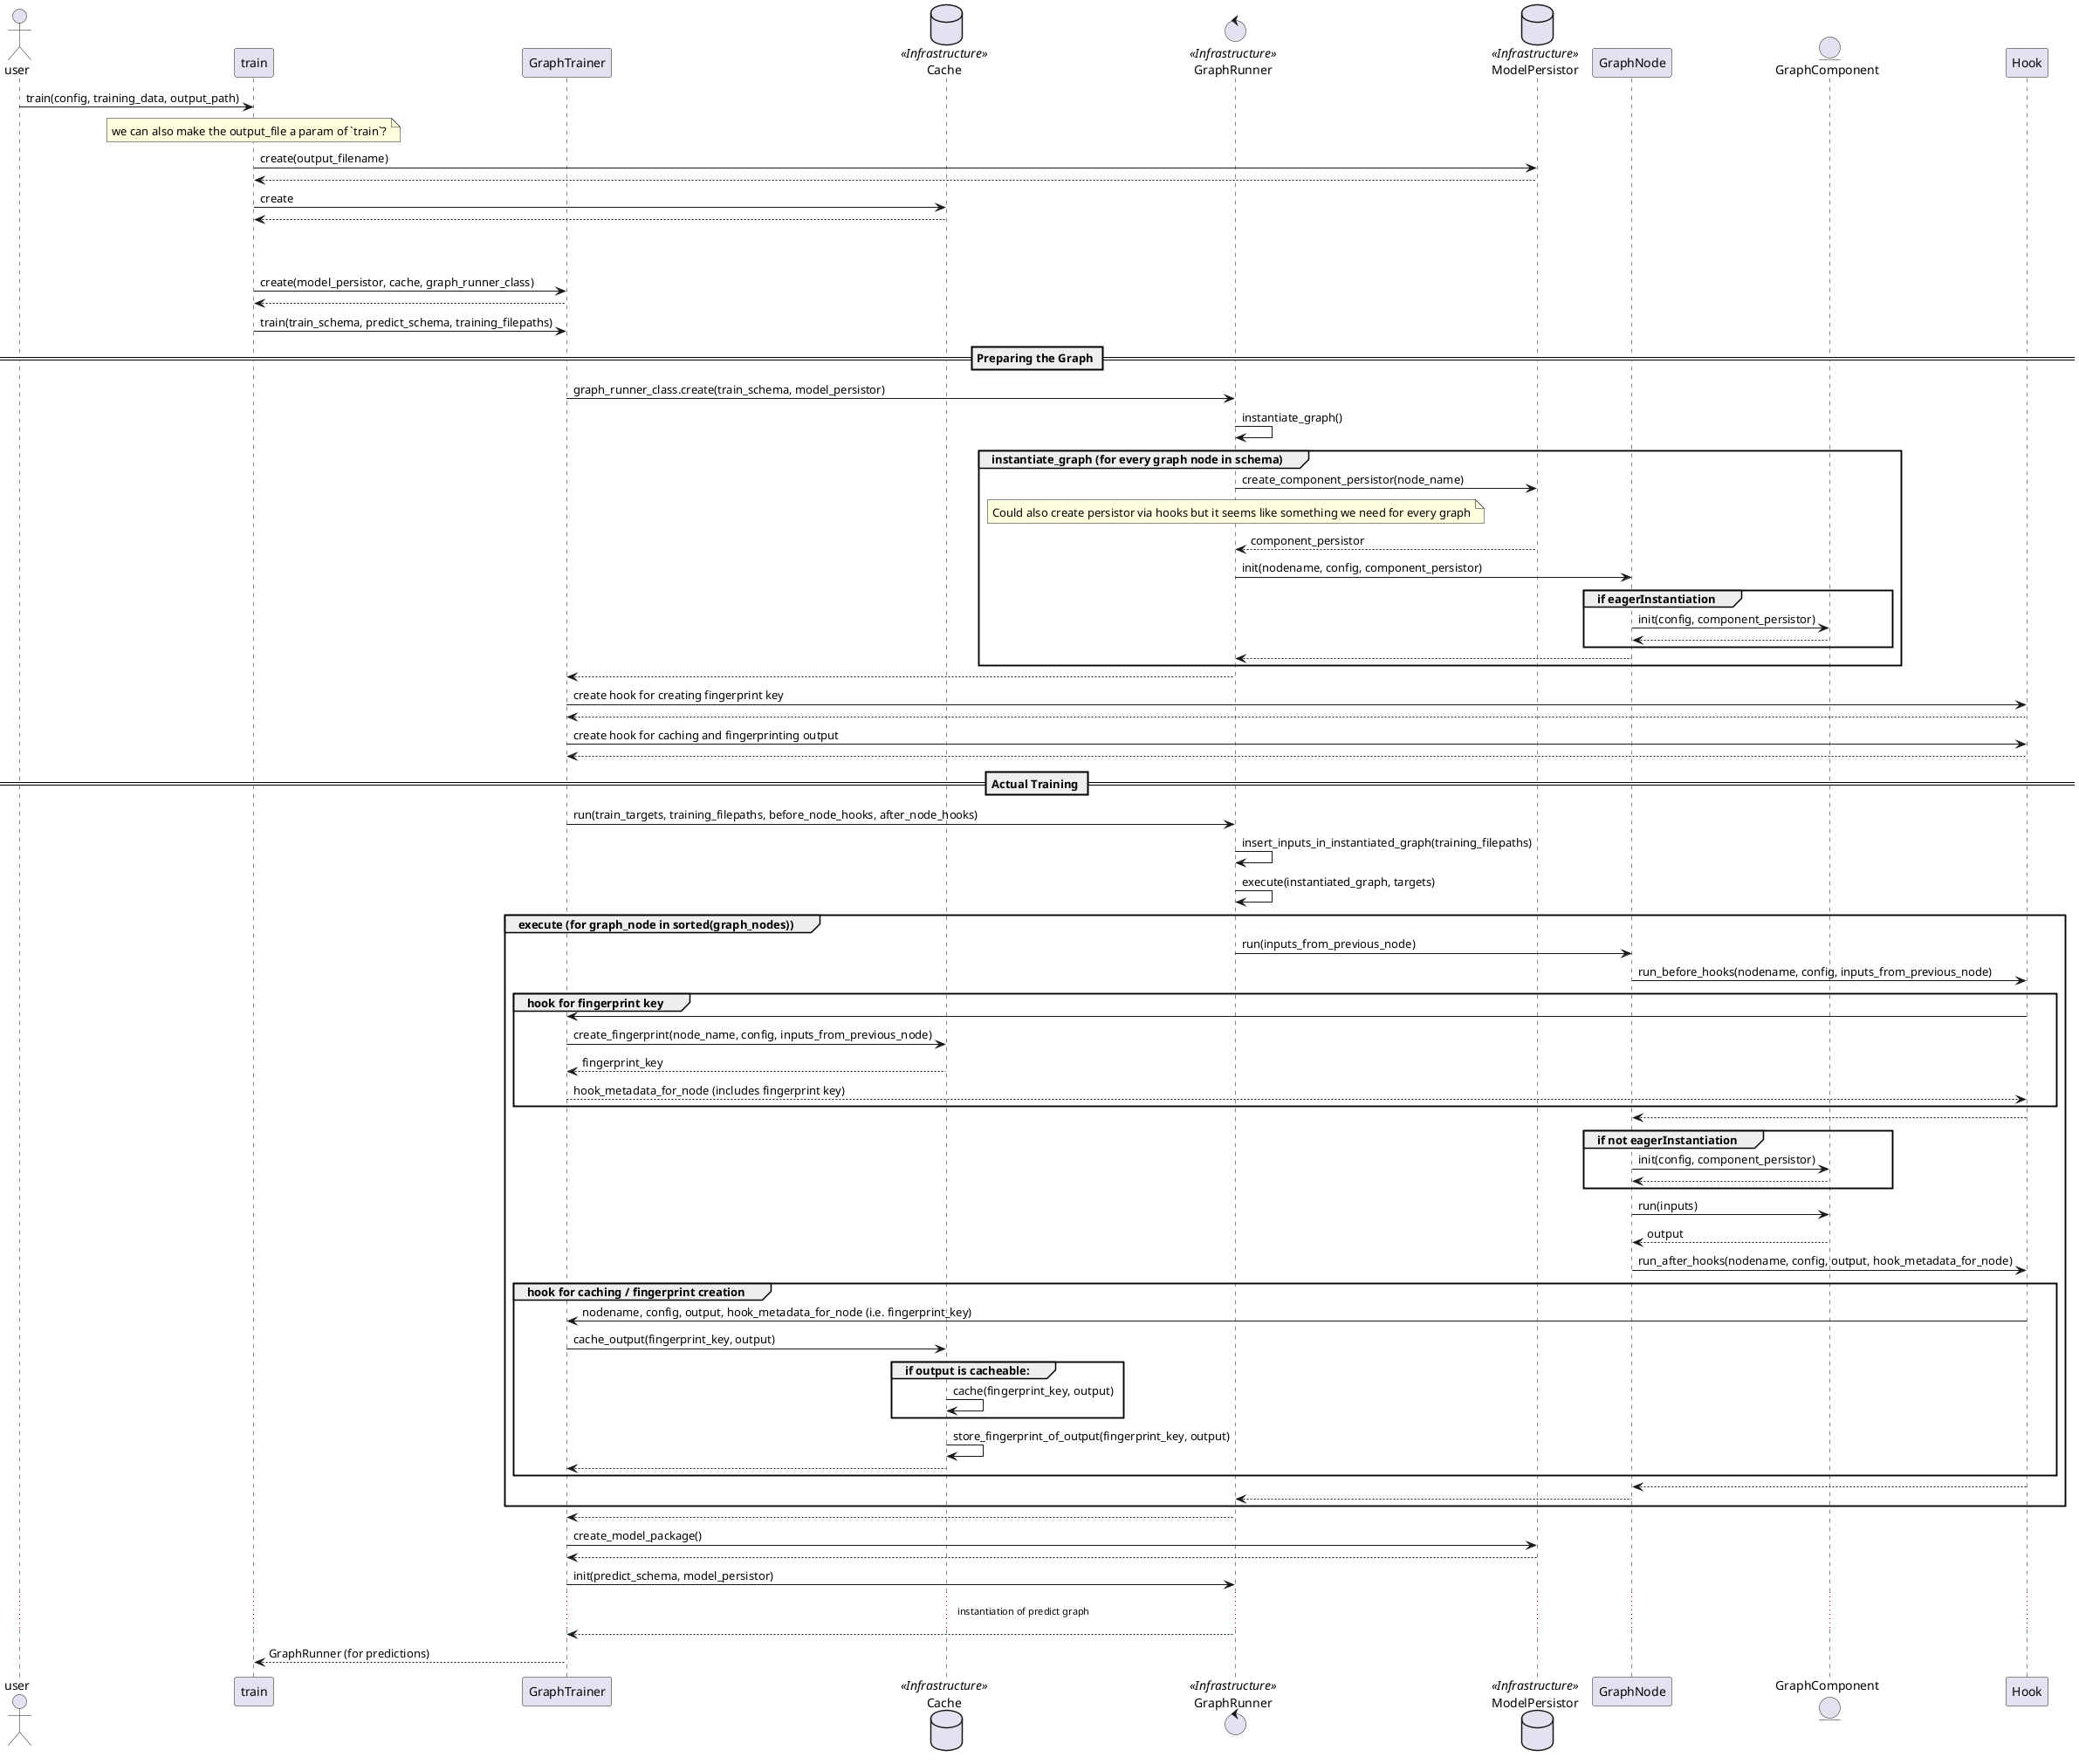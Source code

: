 
@startuml Graph Training with Fingerprinting and Caching


' participant train order 1
' participant GraphTrainer order 2
' participant Cache order 3
' participant ModelPersistor order 4
' participant GraphRunner order 5
' participant GraphNode order 6
' participant GraphComponent order 7
' participant Hook order 8

actor user order 1
participant train order 2
participant GraphTrainer order 3
database Cache <<Infrastructure>> order 4
control GraphRunner <<Infrastructure>> order 5
database ModelPersistor <<Infrastructure>> order 6
participant GraphNode order 7
entity GraphComponent order 8
participant Hook order 9

user -> train: train(config, training_data, output_path)
note over train: we can also make the output_file a param of `train`?
train -> ModelPersistor: create(output_filename)

train <-- ModelPersistor

train -> Cache: create
train <-- Cache

' train -> FingerprintStore: create
' train <-- FingerprintStore
||50|

train -> GraphTrainer: create(model_persistor, cache, graph_runner_class)
train <-- GraphTrainer
train -> GraphTrainer: train(train_schema, predict_schema, training_filepaths)

    == Preparing the Graph ==
    GraphTrainer -> GraphRunner: graph_runner_class.create(train_schema, model_persistor)
        
        GraphRunner -> GraphRunner: instantiate_graph()

        group instantiate_graph (for every graph node in schema)
            ' note over InstantiatedGraph: component_persistor creation is missing
            GraphRunner -> ModelPersistor: create_component_persistor(node_name)
            note over GraphRunner: Could also create persistor via hooks but it seems like something we need for every graph
            GraphRunner <-- ModelPersistor: component_persistor

            GraphRunner -> GraphNode: init(nodename, config, component_persistor)


            group if eagerInstantiation
                GraphNode -> GraphComponent: init(config, component_persistor)
                GraphNode <-- GraphComponent
            end

            GraphRunner <-- GraphNode
        end


    GraphTrainer <-- GraphRunner

    GraphTrainer -> Hook: create hook for creating fingerprint key
    GraphTrainer <-- Hook

    GraphTrainer -> Hook: create hook for caching and fingerprinting output
    GraphTrainer <-- Hook

    == Actual Training ==

    GraphTrainer -> GraphRunner: run(train_targets, training_filepaths, before_node_hooks, after_node_hooks)
        GraphRunner -> GraphRunner: insert_inputs_in_instantiated_graph(training_filepaths)
        
        GraphRunner -> GraphRunner: execute(instantiated_graph, targets)

            entity GraphNode


            group execute (for graph_node in sorted(graph_nodes))
                GraphRunner -> GraphNode: run(inputs_from_previous_node)

                GraphNode -> Hook: run_before_hooks(nodename, config, inputs_from_previous_node)
                group hook for fingerprint key
                    Hook -> GraphTrainer:
                    GraphTrainer -> Cache: create_fingerprint(node_name, config, inputs_from_previous_node)
                    ' Cache -> Cache: fingerprint_config(config)
                    
                    ' group for every input
                    '     Cache -> "Input/Output": fingerprint()
                    '     Cache <-- "Input/Output"
                    ' end

                    ' Cache -> Cache: compute_fingerprint_key(node_name, config_fingerprint, input_fingerprints)

                    GraphTrainer <-- Cache: fingerprint_key
                    Hook <-- GraphTrainer: hook_metadata_for_node (includes fingerprint key)
                end
                GraphNode <-- Hook:

                group if not eagerInstantiation
                    GraphNode -> GraphComponent: init(config, component_persistor)
                    GraphNode <-- GraphComponent
                end

                GraphNode -> GraphComponent: run(inputs)
                GraphNode <-- GraphComponent: output

                GraphNode -> Hook: run_after_hooks(nodename, config, output, hook_metadata_for_node)
                group hook for caching / fingerprint creation
                    Hook -> GraphTrainer: nodename, config, output, hook_metadata_for_node (i.e. fingerprint_key)
                    GraphTrainer -> Cache: cache_output(fingerprint_key, output)
                    group if output is cacheable:
                    Cache -> Cache: cache(fingerprint_key, output)
                    end
                    Cache -> Cache: store_fingerprint_of_output(fingerprint_key, output)
                    GraphTrainer <-- Cache:

                end
                GraphNode <-- Hook

                GraphRunner <-- GraphNode
            end

    GraphTrainer <-- GraphRunner

    GraphTrainer -> ModelPersistor: create_model_package()
    GraphTrainer <-- ModelPersistor
    GraphTrainer -> GraphRunner: init(predict_schema, model_persistor)
    ... instantiation of predict graph ...
    GraphTrainer <-- GraphRunner

train <-- GraphTrainer: GraphRunner (for predictions)


@enduml